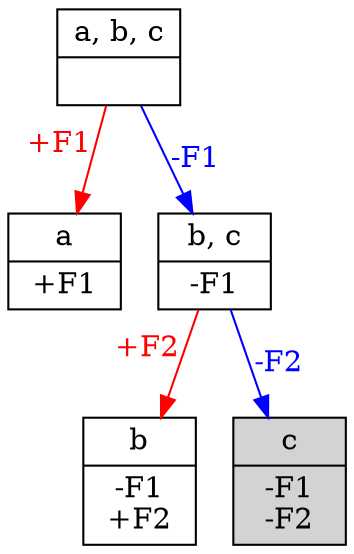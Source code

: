 // None
digraph {
	graph [ dpi = 300 ];
	0 [label="{<segs> a, b, c |<feats>  }",shape=record]
	1 [label="{<segs> a |<feats> +F1 }",shape=record]
	2 [label="{<segs> b, c |<feats> -F1 }",shape=record]
	3 [label="{<segs> b |<feats> -F1\n+F2 }",shape=record]
	4 [label="{<segs> c |<feats> -F1\n-F2 }",shape=record,style=filled]
	0 -> 1	[xlabel="+F1",fontcolor=red,color=red]
	0 -> 2	[label="-F1",fontcolor=blue,color=blue]
	2 -> 3	[xlabel="+F2",fontcolor=red,color=red]
	2 -> 4  [label="-F2",fontcolor=blue,color=blue]
{rank=same; 3 4}
}